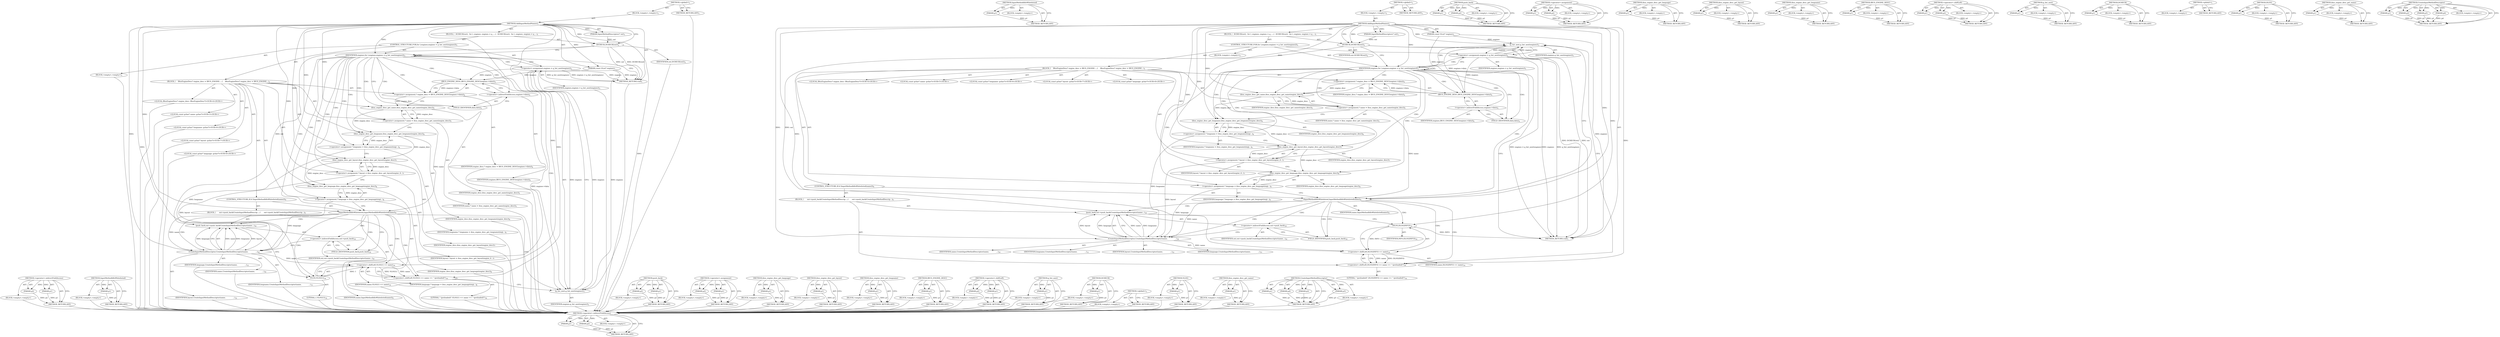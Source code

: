 digraph "CreateInputMethodDescriptor" {
vulnerable_110 [label=<(METHOD,&lt;operator&gt;.indirectFieldAccess)>];
vulnerable_111 [label=<(PARAM,p1)>];
vulnerable_112 [label=<(PARAM,p2)>];
vulnerable_113 [label=<(BLOCK,&lt;empty&gt;,&lt;empty&gt;)>];
vulnerable_114 [label=<(METHOD_RETURN,ANY)>];
vulnerable_131 [label=<(METHOD,InputMethodIdIsWhitelisted)>];
vulnerable_132 [label=<(PARAM,p1)>];
vulnerable_133 [label=<(BLOCK,&lt;empty&gt;,&lt;empty&gt;)>];
vulnerable_134 [label=<(METHOD_RETURN,ANY)>];
vulnerable_6 [label=<(METHOD,&lt;global&gt;)<SUB>1</SUB>>];
vulnerable_7 [label=<(BLOCK,&lt;empty&gt;,&lt;empty&gt;)<SUB>1</SUB>>];
vulnerable_8 [label=<(METHOD,AddInputMethodNames)<SUB>1</SUB>>];
vulnerable_9 [label=<(PARAM,const GList* engines)<SUB>1</SUB>>];
vulnerable_10 [label=<(PARAM,InputMethodDescriptors* out)<SUB>1</SUB>>];
vulnerable_11 [label=<(BLOCK,{
  DCHECK(out);
  for (; engines; engines = g_...,{
  DCHECK(out);
  for (; engines; engines = g_...)<SUB>1</SUB>>];
vulnerable_12 [label=<(DCHECK,DCHECK(out))<SUB>2</SUB>>];
vulnerable_13 [label=<(IDENTIFIER,out,DCHECK(out))<SUB>2</SUB>>];
vulnerable_14 [label=<(CONTROL_STRUCTURE,FOR,for (;engines;engines = g_list_next(engines)))<SUB>3</SUB>>];
vulnerable_15 [label=<(BLOCK,&lt;empty&gt;,&lt;empty&gt;)<SUB>3</SUB>>];
vulnerable_16 [label=<(IDENTIFIER,engines,for (;engines;engines = g_list_next(engines)))<SUB>3</SUB>>];
vulnerable_17 [label=<(&lt;operator&gt;.assignment,engines = g_list_next(engines))<SUB>3</SUB>>];
vulnerable_18 [label=<(IDENTIFIER,engines,engines = g_list_next(engines))<SUB>3</SUB>>];
vulnerable_19 [label=<(g_list_next,g_list_next(engines))<SUB>3</SUB>>];
vulnerable_20 [label=<(IDENTIFIER,engines,g_list_next(engines))<SUB>3</SUB>>];
vulnerable_21 [label=<(BLOCK,{
    IBusEngineDesc* engine_desc = IBUS_ENGINE...,{
    IBusEngineDesc* engine_desc = IBUS_ENGINE...)<SUB>3</SUB>>];
vulnerable_22 [label="<(LOCAL,IBusEngineDesc* engine_desc: IBusEngineDesc*)<SUB>4</SUB>>"];
vulnerable_23 [label=<(&lt;operator&gt;.assignment,* engine_desc = IBUS_ENGINE_DESC(engines-&gt;data))<SUB>4</SUB>>];
vulnerable_24 [label=<(IDENTIFIER,engine_desc,* engine_desc = IBUS_ENGINE_DESC(engines-&gt;data))<SUB>4</SUB>>];
vulnerable_25 [label=<(IBUS_ENGINE_DESC,IBUS_ENGINE_DESC(engines-&gt;data))<SUB>4</SUB>>];
vulnerable_26 [label=<(&lt;operator&gt;.indirectFieldAccess,engines-&gt;data)<SUB>4</SUB>>];
vulnerable_27 [label=<(IDENTIFIER,engines,IBUS_ENGINE_DESC(engines-&gt;data))<SUB>4</SUB>>];
vulnerable_28 [label=<(FIELD_IDENTIFIER,data,data)<SUB>4</SUB>>];
vulnerable_29 [label="<(LOCAL,const gchar* name: gchar*)<SUB>5</SUB>>"];
vulnerable_30 [label=<(&lt;operator&gt;.assignment,* name = ibus_engine_desc_get_name(engine_desc))<SUB>5</SUB>>];
vulnerable_31 [label=<(IDENTIFIER,name,* name = ibus_engine_desc_get_name(engine_desc))<SUB>5</SUB>>];
vulnerable_32 [label=<(ibus_engine_desc_get_name,ibus_engine_desc_get_name(engine_desc))<SUB>5</SUB>>];
vulnerable_33 [label=<(IDENTIFIER,engine_desc,ibus_engine_desc_get_name(engine_desc))<SUB>5</SUB>>];
vulnerable_34 [label="<(LOCAL,const gchar* longname: gchar*)<SUB>6</SUB>>"];
vulnerable_35 [label=<(&lt;operator&gt;.assignment,* longname = ibus_engine_desc_get_longname(engi...)<SUB>6</SUB>>];
vulnerable_36 [label=<(IDENTIFIER,longname,* longname = ibus_engine_desc_get_longname(engi...)<SUB>6</SUB>>];
vulnerable_37 [label=<(ibus_engine_desc_get_longname,ibus_engine_desc_get_longname(engine_desc))<SUB>6</SUB>>];
vulnerable_38 [label=<(IDENTIFIER,engine_desc,ibus_engine_desc_get_longname(engine_desc))<SUB>6</SUB>>];
vulnerable_39 [label="<(LOCAL,const gchar* layout: gchar*)<SUB>7</SUB>>"];
vulnerable_40 [label=<(&lt;operator&gt;.assignment,* layout = ibus_engine_desc_get_layout(engine_d...)<SUB>7</SUB>>];
vulnerable_41 [label=<(IDENTIFIER,layout,* layout = ibus_engine_desc_get_layout(engine_d...)<SUB>7</SUB>>];
vulnerable_42 [label=<(ibus_engine_desc_get_layout,ibus_engine_desc_get_layout(engine_desc))<SUB>7</SUB>>];
vulnerable_43 [label=<(IDENTIFIER,engine_desc,ibus_engine_desc_get_layout(engine_desc))<SUB>7</SUB>>];
vulnerable_44 [label="<(LOCAL,const gchar* language: gchar*)<SUB>8</SUB>>"];
vulnerable_45 [label=<(&lt;operator&gt;.assignment,* language = ibus_engine_desc_get_language(engi...)<SUB>8</SUB>>];
vulnerable_46 [label=<(IDENTIFIER,language,* language = ibus_engine_desc_get_language(engi...)<SUB>8</SUB>>];
vulnerable_47 [label=<(ibus_engine_desc_get_language,ibus_engine_desc_get_language(engine_desc))<SUB>8</SUB>>];
vulnerable_48 [label=<(IDENTIFIER,engine_desc,ibus_engine_desc_get_language(engine_desc))<SUB>8</SUB>>];
vulnerable_49 [label=<(CONTROL_STRUCTURE,IF,if (InputMethodIdIsWhitelisted(name)))<SUB>9</SUB>>];
vulnerable_50 [label=<(InputMethodIdIsWhitelisted,InputMethodIdIsWhitelisted(name))<SUB>9</SUB>>];
vulnerable_51 [label=<(IDENTIFIER,name,InputMethodIdIsWhitelisted(name))<SUB>9</SUB>>];
vulnerable_52 [label=<(BLOCK,{
      out-&gt;push_back(CreateInputMethodDescrip...,{
      out-&gt;push_back(CreateInputMethodDescrip...)<SUB>9</SUB>>];
vulnerable_53 [label=<(push_back,out-&gt;push_back(CreateInputMethodDescriptor(name...)<SUB>10</SUB>>];
vulnerable_54 [label=<(&lt;operator&gt;.indirectFieldAccess,out-&gt;push_back)<SUB>10</SUB>>];
vulnerable_55 [label=<(IDENTIFIER,out,out-&gt;push_back(CreateInputMethodDescriptor(name...)<SUB>10</SUB>>];
vulnerable_56 [label=<(FIELD_IDENTIFIER,push_back,push_back)<SUB>10</SUB>>];
vulnerable_57 [label=<(CreateInputMethodDescriptor,CreateInputMethodDescriptor(name,
             ...)<SUB>10</SUB>>];
vulnerable_58 [label=<(IDENTIFIER,name,CreateInputMethodDescriptor(name,
             ...)<SUB>10</SUB>>];
vulnerable_59 [label=<(IDENTIFIER,longname,CreateInputMethodDescriptor(name,
             ...)<SUB>11</SUB>>];
vulnerable_60 [label=<(IDENTIFIER,layout,CreateInputMethodDescriptor(name,
             ...)<SUB>12</SUB>>];
vulnerable_61 [label=<(IDENTIFIER,language,CreateInputMethodDescriptor(name,
             ...)<SUB>13</SUB>>];
vulnerable_62 [label=<(&lt;operator&gt;.shiftLeft,DLOG(INFO) &lt;&lt; name &lt;&lt; &quot; (preloaded)&quot;)<SUB>14</SUB>>];
vulnerable_63 [label=<(&lt;operator&gt;.shiftLeft,DLOG(INFO) &lt;&lt; name)<SUB>14</SUB>>];
vulnerable_64 [label=<(DLOG,DLOG(INFO))<SUB>14</SUB>>];
vulnerable_65 [label=<(IDENTIFIER,INFO,DLOG(INFO))<SUB>14</SUB>>];
vulnerable_66 [label=<(IDENTIFIER,name,DLOG(INFO) &lt;&lt; name)<SUB>14</SUB>>];
vulnerable_67 [label=<(LITERAL,&quot; (preloaded)&quot;,DLOG(INFO) &lt;&lt; name &lt;&lt; &quot; (preloaded)&quot;)<SUB>14</SUB>>];
vulnerable_68 [label=<(METHOD_RETURN,void)<SUB>1</SUB>>];
vulnerable_70 [label=<(METHOD_RETURN,ANY)<SUB>1</SUB>>];
vulnerable_135 [label=<(METHOD,push_back)>];
vulnerable_136 [label=<(PARAM,p1)>];
vulnerable_137 [label=<(PARAM,p2)>];
vulnerable_138 [label=<(BLOCK,&lt;empty&gt;,&lt;empty&gt;)>];
vulnerable_139 [label=<(METHOD_RETURN,ANY)>];
vulnerable_97 [label=<(METHOD,&lt;operator&gt;.assignment)>];
vulnerable_98 [label=<(PARAM,p1)>];
vulnerable_99 [label=<(PARAM,p2)>];
vulnerable_100 [label=<(BLOCK,&lt;empty&gt;,&lt;empty&gt;)>];
vulnerable_101 [label=<(METHOD_RETURN,ANY)>];
vulnerable_127 [label=<(METHOD,ibus_engine_desc_get_language)>];
vulnerable_128 [label=<(PARAM,p1)>];
vulnerable_129 [label=<(BLOCK,&lt;empty&gt;,&lt;empty&gt;)>];
vulnerable_130 [label=<(METHOD_RETURN,ANY)>];
vulnerable_123 [label=<(METHOD,ibus_engine_desc_get_layout)>];
vulnerable_124 [label=<(PARAM,p1)>];
vulnerable_125 [label=<(BLOCK,&lt;empty&gt;,&lt;empty&gt;)>];
vulnerable_126 [label=<(METHOD_RETURN,ANY)>];
vulnerable_119 [label=<(METHOD,ibus_engine_desc_get_longname)>];
vulnerable_120 [label=<(PARAM,p1)>];
vulnerable_121 [label=<(BLOCK,&lt;empty&gt;,&lt;empty&gt;)>];
vulnerable_122 [label=<(METHOD_RETURN,ANY)>];
vulnerable_106 [label=<(METHOD,IBUS_ENGINE_DESC)>];
vulnerable_107 [label=<(PARAM,p1)>];
vulnerable_108 [label=<(BLOCK,&lt;empty&gt;,&lt;empty&gt;)>];
vulnerable_109 [label=<(METHOD_RETURN,ANY)>];
vulnerable_147 [label=<(METHOD,&lt;operator&gt;.shiftLeft)>];
vulnerable_148 [label=<(PARAM,p1)>];
vulnerable_149 [label=<(PARAM,p2)>];
vulnerable_150 [label=<(BLOCK,&lt;empty&gt;,&lt;empty&gt;)>];
vulnerable_151 [label=<(METHOD_RETURN,ANY)>];
vulnerable_102 [label=<(METHOD,g_list_next)>];
vulnerable_103 [label=<(PARAM,p1)>];
vulnerable_104 [label=<(BLOCK,&lt;empty&gt;,&lt;empty&gt;)>];
vulnerable_105 [label=<(METHOD_RETURN,ANY)>];
vulnerable_93 [label=<(METHOD,DCHECK)>];
vulnerable_94 [label=<(PARAM,p1)>];
vulnerable_95 [label=<(BLOCK,&lt;empty&gt;,&lt;empty&gt;)>];
vulnerable_96 [label=<(METHOD_RETURN,ANY)>];
vulnerable_87 [label=<(METHOD,&lt;global&gt;)<SUB>1</SUB>>];
vulnerable_88 [label=<(BLOCK,&lt;empty&gt;,&lt;empty&gt;)>];
vulnerable_89 [label=<(METHOD_RETURN,ANY)>];
vulnerable_152 [label=<(METHOD,DLOG)>];
vulnerable_153 [label=<(PARAM,p1)>];
vulnerable_154 [label=<(BLOCK,&lt;empty&gt;,&lt;empty&gt;)>];
vulnerable_155 [label=<(METHOD_RETURN,ANY)>];
vulnerable_115 [label=<(METHOD,ibus_engine_desc_get_name)>];
vulnerable_116 [label=<(PARAM,p1)>];
vulnerable_117 [label=<(BLOCK,&lt;empty&gt;,&lt;empty&gt;)>];
vulnerable_118 [label=<(METHOD_RETURN,ANY)>];
vulnerable_140 [label=<(METHOD,CreateInputMethodDescriptor)>];
vulnerable_141 [label=<(PARAM,p1)>];
vulnerable_142 [label=<(PARAM,p2)>];
vulnerable_143 [label=<(PARAM,p3)>];
vulnerable_144 [label=<(PARAM,p4)>];
vulnerable_145 [label=<(BLOCK,&lt;empty&gt;,&lt;empty&gt;)>];
vulnerable_146 [label=<(METHOD_RETURN,ANY)>];
fixed_112 [label=<(METHOD,&lt;operator&gt;.indirectFieldAccess)>];
fixed_113 [label=<(PARAM,p1)>];
fixed_114 [label=<(PARAM,p2)>];
fixed_115 [label=<(BLOCK,&lt;empty&gt;,&lt;empty&gt;)>];
fixed_116 [label=<(METHOD_RETURN,ANY)>];
fixed_133 [label=<(METHOD,InputMethodIdIsWhitelisted)>];
fixed_134 [label=<(PARAM,p1)>];
fixed_135 [label=<(BLOCK,&lt;empty&gt;,&lt;empty&gt;)>];
fixed_136 [label=<(METHOD_RETURN,ANY)>];
fixed_6 [label=<(METHOD,&lt;global&gt;)<SUB>1</SUB>>];
fixed_7 [label=<(BLOCK,&lt;empty&gt;,&lt;empty&gt;)<SUB>1</SUB>>];
fixed_8 [label=<(METHOD,AddInputMethodNames)<SUB>1</SUB>>];
fixed_9 [label=<(PARAM,const GList* engines)<SUB>1</SUB>>];
fixed_10 [label=<(PARAM,InputMethodDescriptors* out)<SUB>1</SUB>>];
fixed_11 [label=<(BLOCK,{
  DCHECK(out);
  for (; engines; engines = g_...,{
  DCHECK(out);
  for (; engines; engines = g_...)<SUB>1</SUB>>];
fixed_12 [label=<(DCHECK,DCHECK(out))<SUB>2</SUB>>];
fixed_13 [label=<(IDENTIFIER,out,DCHECK(out))<SUB>2</SUB>>];
fixed_14 [label=<(CONTROL_STRUCTURE,FOR,for (;engines;engines = g_list_next(engines)))<SUB>3</SUB>>];
fixed_15 [label=<(BLOCK,&lt;empty&gt;,&lt;empty&gt;)<SUB>3</SUB>>];
fixed_16 [label=<(IDENTIFIER,engines,for (;engines;engines = g_list_next(engines)))<SUB>3</SUB>>];
fixed_17 [label=<(&lt;operator&gt;.assignment,engines = g_list_next(engines))<SUB>3</SUB>>];
fixed_18 [label=<(IDENTIFIER,engines,engines = g_list_next(engines))<SUB>3</SUB>>];
fixed_19 [label=<(g_list_next,g_list_next(engines))<SUB>3</SUB>>];
fixed_20 [label=<(IDENTIFIER,engines,g_list_next(engines))<SUB>3</SUB>>];
fixed_21 [label=<(BLOCK,{
    IBusEngineDesc* engine_desc = IBUS_ENGINE...,{
    IBusEngineDesc* engine_desc = IBUS_ENGINE...)<SUB>3</SUB>>];
fixed_22 [label="<(LOCAL,IBusEngineDesc* engine_desc: IBusEngineDesc*)<SUB>4</SUB>>"];
fixed_23 [label=<(&lt;operator&gt;.assignment,* engine_desc = IBUS_ENGINE_DESC(engines-&gt;data))<SUB>4</SUB>>];
fixed_24 [label=<(IDENTIFIER,engine_desc,* engine_desc = IBUS_ENGINE_DESC(engines-&gt;data))<SUB>4</SUB>>];
fixed_25 [label=<(IBUS_ENGINE_DESC,IBUS_ENGINE_DESC(engines-&gt;data))<SUB>4</SUB>>];
fixed_26 [label=<(&lt;operator&gt;.indirectFieldAccess,engines-&gt;data)<SUB>4</SUB>>];
fixed_27 [label=<(IDENTIFIER,engines,IBUS_ENGINE_DESC(engines-&gt;data))<SUB>4</SUB>>];
fixed_28 [label=<(FIELD_IDENTIFIER,data,data)<SUB>4</SUB>>];
fixed_29 [label="<(LOCAL,const gchar* name: gchar*)<SUB>5</SUB>>"];
fixed_30 [label=<(&lt;operator&gt;.assignment,* name = ibus_engine_desc_get_name(engine_desc))<SUB>5</SUB>>];
fixed_31 [label=<(IDENTIFIER,name,* name = ibus_engine_desc_get_name(engine_desc))<SUB>5</SUB>>];
fixed_32 [label=<(ibus_engine_desc_get_name,ibus_engine_desc_get_name(engine_desc))<SUB>5</SUB>>];
fixed_33 [label=<(IDENTIFIER,engine_desc,ibus_engine_desc_get_name(engine_desc))<SUB>5</SUB>>];
fixed_34 [label="<(LOCAL,const gchar* longname: gchar*)<SUB>6</SUB>>"];
fixed_35 [label=<(&lt;operator&gt;.assignment,* longname = ibus_engine_desc_get_longname(engi...)<SUB>6</SUB>>];
fixed_36 [label=<(IDENTIFIER,longname,* longname = ibus_engine_desc_get_longname(engi...)<SUB>6</SUB>>];
fixed_37 [label=<(ibus_engine_desc_get_longname,ibus_engine_desc_get_longname(engine_desc))<SUB>6</SUB>>];
fixed_38 [label=<(IDENTIFIER,engine_desc,ibus_engine_desc_get_longname(engine_desc))<SUB>6</SUB>>];
fixed_39 [label="<(LOCAL,const gchar* layout: gchar*)<SUB>7</SUB>>"];
fixed_40 [label=<(&lt;operator&gt;.assignment,* layout = ibus_engine_desc_get_layout(engine_d...)<SUB>7</SUB>>];
fixed_41 [label=<(IDENTIFIER,layout,* layout = ibus_engine_desc_get_layout(engine_d...)<SUB>7</SUB>>];
fixed_42 [label=<(ibus_engine_desc_get_layout,ibus_engine_desc_get_layout(engine_desc))<SUB>7</SUB>>];
fixed_43 [label=<(IDENTIFIER,engine_desc,ibus_engine_desc_get_layout(engine_desc))<SUB>7</SUB>>];
fixed_44 [label="<(LOCAL,const gchar* language: gchar*)<SUB>8</SUB>>"];
fixed_45 [label=<(&lt;operator&gt;.assignment,* language = ibus_engine_desc_get_language(engi...)<SUB>8</SUB>>];
fixed_46 [label=<(IDENTIFIER,language,* language = ibus_engine_desc_get_language(engi...)<SUB>8</SUB>>];
fixed_47 [label=<(ibus_engine_desc_get_language,ibus_engine_desc_get_language(engine_desc))<SUB>8</SUB>>];
fixed_48 [label=<(IDENTIFIER,engine_desc,ibus_engine_desc_get_language(engine_desc))<SUB>8</SUB>>];
fixed_49 [label=<(CONTROL_STRUCTURE,IF,if (InputMethodIdIsWhitelisted(name)))<SUB>9</SUB>>];
fixed_50 [label=<(InputMethodIdIsWhitelisted,InputMethodIdIsWhitelisted(name))<SUB>9</SUB>>];
fixed_51 [label=<(IDENTIFIER,name,InputMethodIdIsWhitelisted(name))<SUB>9</SUB>>];
fixed_52 [label=<(BLOCK,{
      out-&gt;push_back(CreateInputMethodDescrip...,{
      out-&gt;push_back(CreateInputMethodDescrip...)<SUB>9</SUB>>];
fixed_53 [label=<(push_back,out-&gt;push_back(CreateInputMethodDescriptor(name...)<SUB>10</SUB>>];
fixed_54 [label=<(&lt;operator&gt;.indirectFieldAccess,out-&gt;push_back)<SUB>10</SUB>>];
fixed_55 [label=<(IDENTIFIER,out,out-&gt;push_back(CreateInputMethodDescriptor(name...)<SUB>10</SUB>>];
fixed_56 [label=<(FIELD_IDENTIFIER,push_back,push_back)<SUB>10</SUB>>];
fixed_57 [label=<(CreateInputMethodDescriptor,CreateInputMethodDescriptor(name,
             ...)<SUB>10</SUB>>];
fixed_58 [label=<(IDENTIFIER,name,CreateInputMethodDescriptor(name,
             ...)<SUB>10</SUB>>];
fixed_59 [label=<(IDENTIFIER,longname,CreateInputMethodDescriptor(name,
             ...)<SUB>11</SUB>>];
fixed_60 [label=<(IDENTIFIER,layout,CreateInputMethodDescriptor(name,
             ...)<SUB>12</SUB>>];
fixed_61 [label=<(IDENTIFIER,language,CreateInputMethodDescriptor(name,
             ...)<SUB>13</SUB>>];
fixed_62 [label=<(&lt;operator&gt;.shiftLeft,VLOG(1) &lt;&lt; name &lt;&lt; &quot; (preloaded)&quot;)<SUB>14</SUB>>];
fixed_63 [label=<(&lt;operator&gt;.shiftLeft,VLOG(1) &lt;&lt; name)<SUB>14</SUB>>];
fixed_64 [label=<(VLOG,VLOG(1))<SUB>14</SUB>>];
fixed_65 [label=<(LITERAL,1,VLOG(1))<SUB>14</SUB>>];
fixed_66 [label=<(IDENTIFIER,name,VLOG(1) &lt;&lt; name)<SUB>14</SUB>>];
fixed_67 [label=<(LITERAL,&quot; (preloaded)&quot;,VLOG(1) &lt;&lt; name &lt;&lt; &quot; (preloaded)&quot;)<SUB>14</SUB>>];
fixed_68 [label=<(METHOD_RETURN,void)<SUB>1</SUB>>];
fixed_70 [label=<(METHOD_RETURN,ANY)<SUB>1</SUB>>];
fixed_137 [label=<(METHOD,push_back)>];
fixed_138 [label=<(PARAM,p1)>];
fixed_139 [label=<(PARAM,p2)>];
fixed_140 [label=<(BLOCK,&lt;empty&gt;,&lt;empty&gt;)>];
fixed_141 [label=<(METHOD_RETURN,ANY)>];
fixed_99 [label=<(METHOD,&lt;operator&gt;.assignment)>];
fixed_100 [label=<(PARAM,p1)>];
fixed_101 [label=<(PARAM,p2)>];
fixed_102 [label=<(BLOCK,&lt;empty&gt;,&lt;empty&gt;)>];
fixed_103 [label=<(METHOD_RETURN,ANY)>];
fixed_129 [label=<(METHOD,ibus_engine_desc_get_language)>];
fixed_130 [label=<(PARAM,p1)>];
fixed_131 [label=<(BLOCK,&lt;empty&gt;,&lt;empty&gt;)>];
fixed_132 [label=<(METHOD_RETURN,ANY)>];
fixed_125 [label=<(METHOD,ibus_engine_desc_get_layout)>];
fixed_126 [label=<(PARAM,p1)>];
fixed_127 [label=<(BLOCK,&lt;empty&gt;,&lt;empty&gt;)>];
fixed_128 [label=<(METHOD_RETURN,ANY)>];
fixed_121 [label=<(METHOD,ibus_engine_desc_get_longname)>];
fixed_122 [label=<(PARAM,p1)>];
fixed_123 [label=<(BLOCK,&lt;empty&gt;,&lt;empty&gt;)>];
fixed_124 [label=<(METHOD_RETURN,ANY)>];
fixed_108 [label=<(METHOD,IBUS_ENGINE_DESC)>];
fixed_109 [label=<(PARAM,p1)>];
fixed_110 [label=<(BLOCK,&lt;empty&gt;,&lt;empty&gt;)>];
fixed_111 [label=<(METHOD_RETURN,ANY)>];
fixed_149 [label=<(METHOD,&lt;operator&gt;.shiftLeft)>];
fixed_150 [label=<(PARAM,p1)>];
fixed_151 [label=<(PARAM,p2)>];
fixed_152 [label=<(BLOCK,&lt;empty&gt;,&lt;empty&gt;)>];
fixed_153 [label=<(METHOD_RETURN,ANY)>];
fixed_104 [label=<(METHOD,g_list_next)>];
fixed_105 [label=<(PARAM,p1)>];
fixed_106 [label=<(BLOCK,&lt;empty&gt;,&lt;empty&gt;)>];
fixed_107 [label=<(METHOD_RETURN,ANY)>];
fixed_95 [label=<(METHOD,DCHECK)>];
fixed_96 [label=<(PARAM,p1)>];
fixed_97 [label=<(BLOCK,&lt;empty&gt;,&lt;empty&gt;)>];
fixed_98 [label=<(METHOD_RETURN,ANY)>];
fixed_89 [label=<(METHOD,&lt;global&gt;)<SUB>1</SUB>>];
fixed_90 [label=<(BLOCK,&lt;empty&gt;,&lt;empty&gt;)>];
fixed_91 [label=<(METHOD_RETURN,ANY)>];
fixed_154 [label=<(METHOD,VLOG)>];
fixed_155 [label=<(PARAM,p1)>];
fixed_156 [label=<(BLOCK,&lt;empty&gt;,&lt;empty&gt;)>];
fixed_157 [label=<(METHOD_RETURN,ANY)>];
fixed_117 [label=<(METHOD,ibus_engine_desc_get_name)>];
fixed_118 [label=<(PARAM,p1)>];
fixed_119 [label=<(BLOCK,&lt;empty&gt;,&lt;empty&gt;)>];
fixed_120 [label=<(METHOD_RETURN,ANY)>];
fixed_142 [label=<(METHOD,CreateInputMethodDescriptor)>];
fixed_143 [label=<(PARAM,p1)>];
fixed_144 [label=<(PARAM,p2)>];
fixed_145 [label=<(PARAM,p3)>];
fixed_146 [label=<(PARAM,p4)>];
fixed_147 [label=<(BLOCK,&lt;empty&gt;,&lt;empty&gt;)>];
fixed_148 [label=<(METHOD_RETURN,ANY)>];
vulnerable_110 -> vulnerable_111  [key=0, label="AST: "];
vulnerable_110 -> vulnerable_111  [key=1, label="DDG: "];
vulnerable_110 -> vulnerable_113  [key=0, label="AST: "];
vulnerable_110 -> vulnerable_112  [key=0, label="AST: "];
vulnerable_110 -> vulnerable_112  [key=1, label="DDG: "];
vulnerable_110 -> vulnerable_114  [key=0, label="AST: "];
vulnerable_110 -> vulnerable_114  [key=1, label="CFG: "];
vulnerable_111 -> vulnerable_114  [key=0, label="DDG: p1"];
vulnerable_112 -> vulnerable_114  [key=0, label="DDG: p2"];
vulnerable_131 -> vulnerable_132  [key=0, label="AST: "];
vulnerable_131 -> vulnerable_132  [key=1, label="DDG: "];
vulnerable_131 -> vulnerable_133  [key=0, label="AST: "];
vulnerable_131 -> vulnerable_134  [key=0, label="AST: "];
vulnerable_131 -> vulnerable_134  [key=1, label="CFG: "];
vulnerable_132 -> vulnerable_134  [key=0, label="DDG: p1"];
vulnerable_6 -> vulnerable_7  [key=0, label="AST: "];
vulnerable_6 -> vulnerable_70  [key=0, label="AST: "];
vulnerable_6 -> vulnerable_70  [key=1, label="CFG: "];
vulnerable_7 -> vulnerable_8  [key=0, label="AST: "];
vulnerable_8 -> vulnerable_9  [key=0, label="AST: "];
vulnerable_8 -> vulnerable_9  [key=1, label="DDG: "];
vulnerable_8 -> vulnerable_10  [key=0, label="AST: "];
vulnerable_8 -> vulnerable_10  [key=1, label="DDG: "];
vulnerable_8 -> vulnerable_11  [key=0, label="AST: "];
vulnerable_8 -> vulnerable_68  [key=0, label="AST: "];
vulnerable_8 -> vulnerable_12  [key=0, label="CFG: "];
vulnerable_8 -> vulnerable_12  [key=1, label="DDG: "];
vulnerable_8 -> vulnerable_16  [key=0, label="DDG: "];
vulnerable_8 -> vulnerable_19  [key=0, label="DDG: "];
vulnerable_8 -> vulnerable_32  [key=0, label="DDG: "];
vulnerable_8 -> vulnerable_37  [key=0, label="DDG: "];
vulnerable_8 -> vulnerable_42  [key=0, label="DDG: "];
vulnerable_8 -> vulnerable_47  [key=0, label="DDG: "];
vulnerable_8 -> vulnerable_50  [key=0, label="DDG: "];
vulnerable_8 -> vulnerable_62  [key=0, label="DDG: "];
vulnerable_8 -> vulnerable_57  [key=0, label="DDG: "];
vulnerable_8 -> vulnerable_63  [key=0, label="DDG: "];
vulnerable_8 -> vulnerable_64  [key=0, label="DDG: "];
vulnerable_9 -> vulnerable_68  [key=0, label="DDG: engines"];
vulnerable_9 -> vulnerable_19  [key=0, label="DDG: engines"];
vulnerable_9 -> vulnerable_25  [key=0, label="DDG: engines"];
vulnerable_10 -> vulnerable_12  [key=0, label="DDG: out"];
vulnerable_11 -> vulnerable_12  [key=0, label="AST: "];
vulnerable_11 -> vulnerable_14  [key=0, label="AST: "];
vulnerable_12 -> vulnerable_13  [key=0, label="AST: "];
vulnerable_12 -> vulnerable_16  [key=0, label="CFG: "];
vulnerable_12 -> vulnerable_68  [key=0, label="DDG: out"];
vulnerable_12 -> vulnerable_68  [key=1, label="DDG: DCHECK(out)"];
vulnerable_12 -> vulnerable_53  [key=0, label="DDG: out"];
vulnerable_14 -> vulnerable_15  [key=0, label="AST: "];
vulnerable_14 -> vulnerable_16  [key=0, label="AST: "];
vulnerable_14 -> vulnerable_17  [key=0, label="AST: "];
vulnerable_14 -> vulnerable_21  [key=0, label="AST: "];
vulnerable_16 -> vulnerable_68  [key=0, label="CFG: "];
vulnerable_16 -> vulnerable_28  [key=0, label="CFG: "];
vulnerable_16 -> vulnerable_28  [key=1, label="CDG: "];
vulnerable_16 -> vulnerable_16  [key=0, label="CDG: "];
vulnerable_16 -> vulnerable_17  [key=0, label="CDG: "];
vulnerable_16 -> vulnerable_47  [key=0, label="CDG: "];
vulnerable_16 -> vulnerable_30  [key=0, label="CDG: "];
vulnerable_16 -> vulnerable_32  [key=0, label="CDG: "];
vulnerable_16 -> vulnerable_26  [key=0, label="CDG: "];
vulnerable_16 -> vulnerable_42  [key=0, label="CDG: "];
vulnerable_16 -> vulnerable_23  [key=0, label="CDG: "];
vulnerable_16 -> vulnerable_19  [key=0, label="CDG: "];
vulnerable_16 -> vulnerable_37  [key=0, label="CDG: "];
vulnerable_16 -> vulnerable_25  [key=0, label="CDG: "];
vulnerable_16 -> vulnerable_45  [key=0, label="CDG: "];
vulnerable_16 -> vulnerable_40  [key=0, label="CDG: "];
vulnerable_16 -> vulnerable_50  [key=0, label="CDG: "];
vulnerable_16 -> vulnerable_35  [key=0, label="CDG: "];
vulnerable_17 -> vulnerable_18  [key=0, label="AST: "];
vulnerable_17 -> vulnerable_19  [key=0, label="AST: "];
vulnerable_17 -> vulnerable_19  [key=1, label="DDG: engines"];
vulnerable_17 -> vulnerable_16  [key=0, label="CFG: "];
vulnerable_17 -> vulnerable_68  [key=0, label="DDG: engines"];
vulnerable_17 -> vulnerable_68  [key=1, label="DDG: g_list_next(engines)"];
vulnerable_17 -> vulnerable_68  [key=2, label="DDG: engines = g_list_next(engines)"];
vulnerable_17 -> vulnerable_25  [key=0, label="DDG: engines"];
vulnerable_19 -> vulnerable_20  [key=0, label="AST: "];
vulnerable_19 -> vulnerable_17  [key=0, label="CFG: "];
vulnerable_19 -> vulnerable_17  [key=1, label="DDG: engines"];
vulnerable_21 -> vulnerable_22  [key=0, label="AST: "];
vulnerable_21 -> vulnerable_23  [key=0, label="AST: "];
vulnerable_21 -> vulnerable_29  [key=0, label="AST: "];
vulnerable_21 -> vulnerable_30  [key=0, label="AST: "];
vulnerable_21 -> vulnerable_34  [key=0, label="AST: "];
vulnerable_21 -> vulnerable_35  [key=0, label="AST: "];
vulnerable_21 -> vulnerable_39  [key=0, label="AST: "];
vulnerable_21 -> vulnerable_40  [key=0, label="AST: "];
vulnerable_21 -> vulnerable_44  [key=0, label="AST: "];
vulnerable_21 -> vulnerable_45  [key=0, label="AST: "];
vulnerable_21 -> vulnerable_49  [key=0, label="AST: "];
vulnerable_23 -> vulnerable_24  [key=0, label="AST: "];
vulnerable_23 -> vulnerable_25  [key=0, label="AST: "];
vulnerable_23 -> vulnerable_32  [key=0, label="CFG: "];
vulnerable_23 -> vulnerable_32  [key=1, label="DDG: engine_desc"];
vulnerable_25 -> vulnerable_26  [key=0, label="AST: "];
vulnerable_25 -> vulnerable_23  [key=0, label="CFG: "];
vulnerable_25 -> vulnerable_23  [key=1, label="DDG: engines-&gt;data"];
vulnerable_25 -> vulnerable_19  [key=0, label="DDG: engines-&gt;data"];
vulnerable_26 -> vulnerable_27  [key=0, label="AST: "];
vulnerable_26 -> vulnerable_28  [key=0, label="AST: "];
vulnerable_26 -> vulnerable_25  [key=0, label="CFG: "];
vulnerable_28 -> vulnerable_26  [key=0, label="CFG: "];
vulnerable_30 -> vulnerable_31  [key=0, label="AST: "];
vulnerable_30 -> vulnerable_32  [key=0, label="AST: "];
vulnerable_30 -> vulnerable_37  [key=0, label="CFG: "];
vulnerable_30 -> vulnerable_50  [key=0, label="DDG: name"];
vulnerable_32 -> vulnerable_33  [key=0, label="AST: "];
vulnerable_32 -> vulnerable_30  [key=0, label="CFG: "];
vulnerable_32 -> vulnerable_30  [key=1, label="DDG: engine_desc"];
vulnerable_32 -> vulnerable_37  [key=0, label="DDG: engine_desc"];
vulnerable_35 -> vulnerable_36  [key=0, label="AST: "];
vulnerable_35 -> vulnerable_37  [key=0, label="AST: "];
vulnerable_35 -> vulnerable_42  [key=0, label="CFG: "];
vulnerable_35 -> vulnerable_57  [key=0, label="DDG: longname"];
vulnerable_37 -> vulnerable_38  [key=0, label="AST: "];
vulnerable_37 -> vulnerable_35  [key=0, label="CFG: "];
vulnerable_37 -> vulnerable_35  [key=1, label="DDG: engine_desc"];
vulnerable_37 -> vulnerable_42  [key=0, label="DDG: engine_desc"];
vulnerable_40 -> vulnerable_41  [key=0, label="AST: "];
vulnerable_40 -> vulnerable_42  [key=0, label="AST: "];
vulnerable_40 -> vulnerable_47  [key=0, label="CFG: "];
vulnerable_40 -> vulnerable_57  [key=0, label="DDG: layout"];
vulnerable_42 -> vulnerable_43  [key=0, label="AST: "];
vulnerable_42 -> vulnerable_40  [key=0, label="CFG: "];
vulnerable_42 -> vulnerable_40  [key=1, label="DDG: engine_desc"];
vulnerable_42 -> vulnerable_47  [key=0, label="DDG: engine_desc"];
vulnerable_45 -> vulnerable_46  [key=0, label="AST: "];
vulnerable_45 -> vulnerable_47  [key=0, label="AST: "];
vulnerable_45 -> vulnerable_50  [key=0, label="CFG: "];
vulnerable_45 -> vulnerable_57  [key=0, label="DDG: language"];
vulnerable_47 -> vulnerable_48  [key=0, label="AST: "];
vulnerable_47 -> vulnerable_45  [key=0, label="CFG: "];
vulnerable_47 -> vulnerable_45  [key=1, label="DDG: engine_desc"];
vulnerable_49 -> vulnerable_50  [key=0, label="AST: "];
vulnerable_49 -> vulnerable_52  [key=0, label="AST: "];
vulnerable_50 -> vulnerable_51  [key=0, label="AST: "];
vulnerable_50 -> vulnerable_56  [key=0, label="CFG: "];
vulnerable_50 -> vulnerable_56  [key=1, label="CDG: "];
vulnerable_50 -> vulnerable_19  [key=0, label="CFG: "];
vulnerable_50 -> vulnerable_57  [key=0, label="DDG: name"];
vulnerable_50 -> vulnerable_57  [key=1, label="CDG: "];
vulnerable_50 -> vulnerable_64  [key=0, label="CDG: "];
vulnerable_50 -> vulnerable_53  [key=0, label="CDG: "];
vulnerable_50 -> vulnerable_63  [key=0, label="CDG: "];
vulnerable_50 -> vulnerable_54  [key=0, label="CDG: "];
vulnerable_50 -> vulnerable_62  [key=0, label="CDG: "];
vulnerable_52 -> vulnerable_53  [key=0, label="AST: "];
vulnerable_52 -> vulnerable_62  [key=0, label="AST: "];
vulnerable_53 -> vulnerable_54  [key=0, label="AST: "];
vulnerable_53 -> vulnerable_57  [key=0, label="AST: "];
vulnerable_53 -> vulnerable_64  [key=0, label="CFG: "];
vulnerable_54 -> vulnerable_55  [key=0, label="AST: "];
vulnerable_54 -> vulnerable_56  [key=0, label="AST: "];
vulnerable_54 -> vulnerable_57  [key=0, label="CFG: "];
vulnerable_56 -> vulnerable_54  [key=0, label="CFG: "];
vulnerable_57 -> vulnerable_58  [key=0, label="AST: "];
vulnerable_57 -> vulnerable_59  [key=0, label="AST: "];
vulnerable_57 -> vulnerable_60  [key=0, label="AST: "];
vulnerable_57 -> vulnerable_61  [key=0, label="AST: "];
vulnerable_57 -> vulnerable_53  [key=0, label="CFG: "];
vulnerable_57 -> vulnerable_53  [key=1, label="DDG: name"];
vulnerable_57 -> vulnerable_53  [key=2, label="DDG: longname"];
vulnerable_57 -> vulnerable_53  [key=3, label="DDG: layout"];
vulnerable_57 -> vulnerable_53  [key=4, label="DDG: language"];
vulnerable_57 -> vulnerable_63  [key=0, label="DDG: name"];
vulnerable_62 -> vulnerable_63  [key=0, label="AST: "];
vulnerable_62 -> vulnerable_67  [key=0, label="AST: "];
vulnerable_62 -> vulnerable_19  [key=0, label="CFG: "];
vulnerable_63 -> vulnerable_64  [key=0, label="AST: "];
vulnerable_63 -> vulnerable_66  [key=0, label="AST: "];
vulnerable_63 -> vulnerable_62  [key=0, label="CFG: "];
vulnerable_63 -> vulnerable_62  [key=1, label="DDG: DLOG(INFO)"];
vulnerable_63 -> vulnerable_62  [key=2, label="DDG: name"];
vulnerable_64 -> vulnerable_65  [key=0, label="AST: "];
vulnerable_64 -> vulnerable_63  [key=0, label="CFG: "];
vulnerable_64 -> vulnerable_63  [key=1, label="DDG: INFO"];
vulnerable_64 -> vulnerable_68  [key=0, label="DDG: INFO"];
vulnerable_135 -> vulnerable_136  [key=0, label="AST: "];
vulnerable_135 -> vulnerable_136  [key=1, label="DDG: "];
vulnerable_135 -> vulnerable_138  [key=0, label="AST: "];
vulnerable_135 -> vulnerable_137  [key=0, label="AST: "];
vulnerable_135 -> vulnerable_137  [key=1, label="DDG: "];
vulnerable_135 -> vulnerable_139  [key=0, label="AST: "];
vulnerable_135 -> vulnerable_139  [key=1, label="CFG: "];
vulnerable_136 -> vulnerable_139  [key=0, label="DDG: p1"];
vulnerable_137 -> vulnerable_139  [key=0, label="DDG: p2"];
vulnerable_97 -> vulnerable_98  [key=0, label="AST: "];
vulnerable_97 -> vulnerable_98  [key=1, label="DDG: "];
vulnerable_97 -> vulnerable_100  [key=0, label="AST: "];
vulnerable_97 -> vulnerable_99  [key=0, label="AST: "];
vulnerable_97 -> vulnerable_99  [key=1, label="DDG: "];
vulnerable_97 -> vulnerable_101  [key=0, label="AST: "];
vulnerable_97 -> vulnerable_101  [key=1, label="CFG: "];
vulnerable_98 -> vulnerable_101  [key=0, label="DDG: p1"];
vulnerable_99 -> vulnerable_101  [key=0, label="DDG: p2"];
vulnerable_127 -> vulnerable_128  [key=0, label="AST: "];
vulnerable_127 -> vulnerable_128  [key=1, label="DDG: "];
vulnerable_127 -> vulnerable_129  [key=0, label="AST: "];
vulnerable_127 -> vulnerable_130  [key=0, label="AST: "];
vulnerable_127 -> vulnerable_130  [key=1, label="CFG: "];
vulnerable_128 -> vulnerable_130  [key=0, label="DDG: p1"];
vulnerable_123 -> vulnerable_124  [key=0, label="AST: "];
vulnerable_123 -> vulnerable_124  [key=1, label="DDG: "];
vulnerable_123 -> vulnerable_125  [key=0, label="AST: "];
vulnerable_123 -> vulnerable_126  [key=0, label="AST: "];
vulnerable_123 -> vulnerable_126  [key=1, label="CFG: "];
vulnerable_124 -> vulnerable_126  [key=0, label="DDG: p1"];
vulnerable_119 -> vulnerable_120  [key=0, label="AST: "];
vulnerable_119 -> vulnerable_120  [key=1, label="DDG: "];
vulnerable_119 -> vulnerable_121  [key=0, label="AST: "];
vulnerable_119 -> vulnerable_122  [key=0, label="AST: "];
vulnerable_119 -> vulnerable_122  [key=1, label="CFG: "];
vulnerable_120 -> vulnerable_122  [key=0, label="DDG: p1"];
vulnerable_106 -> vulnerable_107  [key=0, label="AST: "];
vulnerable_106 -> vulnerable_107  [key=1, label="DDG: "];
vulnerable_106 -> vulnerable_108  [key=0, label="AST: "];
vulnerable_106 -> vulnerable_109  [key=0, label="AST: "];
vulnerable_106 -> vulnerable_109  [key=1, label="CFG: "];
vulnerable_107 -> vulnerable_109  [key=0, label="DDG: p1"];
vulnerable_147 -> vulnerable_148  [key=0, label="AST: "];
vulnerable_147 -> vulnerable_148  [key=1, label="DDG: "];
vulnerable_147 -> vulnerable_150  [key=0, label="AST: "];
vulnerable_147 -> vulnerable_149  [key=0, label="AST: "];
vulnerable_147 -> vulnerable_149  [key=1, label="DDG: "];
vulnerable_147 -> vulnerable_151  [key=0, label="AST: "];
vulnerable_147 -> vulnerable_151  [key=1, label="CFG: "];
vulnerable_148 -> vulnerable_151  [key=0, label="DDG: p1"];
vulnerable_149 -> vulnerable_151  [key=0, label="DDG: p2"];
vulnerable_102 -> vulnerable_103  [key=0, label="AST: "];
vulnerable_102 -> vulnerable_103  [key=1, label="DDG: "];
vulnerable_102 -> vulnerable_104  [key=0, label="AST: "];
vulnerable_102 -> vulnerable_105  [key=0, label="AST: "];
vulnerable_102 -> vulnerable_105  [key=1, label="CFG: "];
vulnerable_103 -> vulnerable_105  [key=0, label="DDG: p1"];
vulnerable_93 -> vulnerable_94  [key=0, label="AST: "];
vulnerable_93 -> vulnerable_94  [key=1, label="DDG: "];
vulnerable_93 -> vulnerable_95  [key=0, label="AST: "];
vulnerable_93 -> vulnerable_96  [key=0, label="AST: "];
vulnerable_93 -> vulnerable_96  [key=1, label="CFG: "];
vulnerable_94 -> vulnerable_96  [key=0, label="DDG: p1"];
vulnerable_87 -> vulnerable_88  [key=0, label="AST: "];
vulnerable_87 -> vulnerable_89  [key=0, label="AST: "];
vulnerable_87 -> vulnerable_89  [key=1, label="CFG: "];
vulnerable_152 -> vulnerable_153  [key=0, label="AST: "];
vulnerable_152 -> vulnerable_153  [key=1, label="DDG: "];
vulnerable_152 -> vulnerable_154  [key=0, label="AST: "];
vulnerable_152 -> vulnerable_155  [key=0, label="AST: "];
vulnerable_152 -> vulnerable_155  [key=1, label="CFG: "];
vulnerable_153 -> vulnerable_155  [key=0, label="DDG: p1"];
vulnerable_115 -> vulnerable_116  [key=0, label="AST: "];
vulnerable_115 -> vulnerable_116  [key=1, label="DDG: "];
vulnerable_115 -> vulnerable_117  [key=0, label="AST: "];
vulnerable_115 -> vulnerable_118  [key=0, label="AST: "];
vulnerable_115 -> vulnerable_118  [key=1, label="CFG: "];
vulnerable_116 -> vulnerable_118  [key=0, label="DDG: p1"];
vulnerable_140 -> vulnerable_141  [key=0, label="AST: "];
vulnerable_140 -> vulnerable_141  [key=1, label="DDG: "];
vulnerable_140 -> vulnerable_145  [key=0, label="AST: "];
vulnerable_140 -> vulnerable_142  [key=0, label="AST: "];
vulnerable_140 -> vulnerable_142  [key=1, label="DDG: "];
vulnerable_140 -> vulnerable_146  [key=0, label="AST: "];
vulnerable_140 -> vulnerable_146  [key=1, label="CFG: "];
vulnerable_140 -> vulnerable_143  [key=0, label="AST: "];
vulnerable_140 -> vulnerable_143  [key=1, label="DDG: "];
vulnerable_140 -> vulnerable_144  [key=0, label="AST: "];
vulnerable_140 -> vulnerable_144  [key=1, label="DDG: "];
vulnerable_141 -> vulnerable_146  [key=0, label="DDG: p1"];
vulnerable_142 -> vulnerable_146  [key=0, label="DDG: p2"];
vulnerable_143 -> vulnerable_146  [key=0, label="DDG: p3"];
vulnerable_144 -> vulnerable_146  [key=0, label="DDG: p4"];
fixed_112 -> fixed_113  [key=0, label="AST: "];
fixed_112 -> fixed_113  [key=1, label="DDG: "];
fixed_112 -> fixed_115  [key=0, label="AST: "];
fixed_112 -> fixed_114  [key=0, label="AST: "];
fixed_112 -> fixed_114  [key=1, label="DDG: "];
fixed_112 -> fixed_116  [key=0, label="AST: "];
fixed_112 -> fixed_116  [key=1, label="CFG: "];
fixed_113 -> fixed_116  [key=0, label="DDG: p1"];
fixed_114 -> fixed_116  [key=0, label="DDG: p2"];
fixed_115 -> vulnerable_110  [key=0];
fixed_116 -> vulnerable_110  [key=0];
fixed_133 -> fixed_134  [key=0, label="AST: "];
fixed_133 -> fixed_134  [key=1, label="DDG: "];
fixed_133 -> fixed_135  [key=0, label="AST: "];
fixed_133 -> fixed_136  [key=0, label="AST: "];
fixed_133 -> fixed_136  [key=1, label="CFG: "];
fixed_134 -> fixed_136  [key=0, label="DDG: p1"];
fixed_135 -> vulnerable_110  [key=0];
fixed_136 -> vulnerable_110  [key=0];
fixed_6 -> fixed_7  [key=0, label="AST: "];
fixed_6 -> fixed_70  [key=0, label="AST: "];
fixed_6 -> fixed_70  [key=1, label="CFG: "];
fixed_7 -> fixed_8  [key=0, label="AST: "];
fixed_8 -> fixed_9  [key=0, label="AST: "];
fixed_8 -> fixed_9  [key=1, label="DDG: "];
fixed_8 -> fixed_10  [key=0, label="AST: "];
fixed_8 -> fixed_10  [key=1, label="DDG: "];
fixed_8 -> fixed_11  [key=0, label="AST: "];
fixed_8 -> fixed_68  [key=0, label="AST: "];
fixed_8 -> fixed_12  [key=0, label="CFG: "];
fixed_8 -> fixed_12  [key=1, label="DDG: "];
fixed_8 -> fixed_16  [key=0, label="DDG: "];
fixed_8 -> fixed_19  [key=0, label="DDG: "];
fixed_8 -> fixed_32  [key=0, label="DDG: "];
fixed_8 -> fixed_37  [key=0, label="DDG: "];
fixed_8 -> fixed_42  [key=0, label="DDG: "];
fixed_8 -> fixed_47  [key=0, label="DDG: "];
fixed_8 -> fixed_50  [key=0, label="DDG: "];
fixed_8 -> fixed_62  [key=0, label="DDG: "];
fixed_8 -> fixed_57  [key=0, label="DDG: "];
fixed_8 -> fixed_63  [key=0, label="DDG: "];
fixed_8 -> fixed_64  [key=0, label="DDG: "];
fixed_9 -> fixed_68  [key=0, label="DDG: engines"];
fixed_9 -> fixed_19  [key=0, label="DDG: engines"];
fixed_9 -> fixed_25  [key=0, label="DDG: engines"];
fixed_10 -> fixed_12  [key=0, label="DDG: out"];
fixed_11 -> fixed_12  [key=0, label="AST: "];
fixed_11 -> fixed_14  [key=0, label="AST: "];
fixed_12 -> fixed_13  [key=0, label="AST: "];
fixed_12 -> fixed_16  [key=0, label="CFG: "];
fixed_12 -> fixed_68  [key=0, label="DDG: out"];
fixed_12 -> fixed_68  [key=1, label="DDG: DCHECK(out)"];
fixed_12 -> fixed_53  [key=0, label="DDG: out"];
fixed_13 -> vulnerable_110  [key=0];
fixed_14 -> fixed_15  [key=0, label="AST: "];
fixed_14 -> fixed_16  [key=0, label="AST: "];
fixed_14 -> fixed_17  [key=0, label="AST: "];
fixed_14 -> fixed_21  [key=0, label="AST: "];
fixed_15 -> vulnerable_110  [key=0];
fixed_16 -> fixed_68  [key=0, label="CFG: "];
fixed_16 -> fixed_28  [key=0, label="CFG: "];
fixed_16 -> fixed_28  [key=1, label="CDG: "];
fixed_16 -> fixed_16  [key=0, label="CDG: "];
fixed_16 -> fixed_17  [key=0, label="CDG: "];
fixed_16 -> fixed_47  [key=0, label="CDG: "];
fixed_16 -> fixed_30  [key=0, label="CDG: "];
fixed_16 -> fixed_32  [key=0, label="CDG: "];
fixed_16 -> fixed_26  [key=0, label="CDG: "];
fixed_16 -> fixed_42  [key=0, label="CDG: "];
fixed_16 -> fixed_23  [key=0, label="CDG: "];
fixed_16 -> fixed_19  [key=0, label="CDG: "];
fixed_16 -> fixed_37  [key=0, label="CDG: "];
fixed_16 -> fixed_25  [key=0, label="CDG: "];
fixed_16 -> fixed_45  [key=0, label="CDG: "];
fixed_16 -> fixed_40  [key=0, label="CDG: "];
fixed_16 -> fixed_50  [key=0, label="CDG: "];
fixed_16 -> fixed_35  [key=0, label="CDG: "];
fixed_17 -> fixed_18  [key=0, label="AST: "];
fixed_17 -> fixed_19  [key=0, label="AST: "];
fixed_17 -> fixed_19  [key=1, label="DDG: engines"];
fixed_17 -> fixed_16  [key=0, label="CFG: "];
fixed_17 -> fixed_68  [key=0, label="DDG: engines"];
fixed_17 -> fixed_68  [key=1, label="DDG: g_list_next(engines)"];
fixed_17 -> fixed_68  [key=2, label="DDG: engines = g_list_next(engines)"];
fixed_17 -> fixed_25  [key=0, label="DDG: engines"];
fixed_18 -> vulnerable_110  [key=0];
fixed_19 -> fixed_20  [key=0, label="AST: "];
fixed_19 -> fixed_17  [key=0, label="CFG: "];
fixed_19 -> fixed_17  [key=1, label="DDG: engines"];
fixed_20 -> vulnerable_110  [key=0];
fixed_21 -> fixed_22  [key=0, label="AST: "];
fixed_21 -> fixed_23  [key=0, label="AST: "];
fixed_21 -> fixed_29  [key=0, label="AST: "];
fixed_21 -> fixed_30  [key=0, label="AST: "];
fixed_21 -> fixed_34  [key=0, label="AST: "];
fixed_21 -> fixed_35  [key=0, label="AST: "];
fixed_21 -> fixed_39  [key=0, label="AST: "];
fixed_21 -> fixed_40  [key=0, label="AST: "];
fixed_21 -> fixed_44  [key=0, label="AST: "];
fixed_21 -> fixed_45  [key=0, label="AST: "];
fixed_21 -> fixed_49  [key=0, label="AST: "];
fixed_22 -> vulnerable_110  [key=0];
fixed_23 -> fixed_24  [key=0, label="AST: "];
fixed_23 -> fixed_25  [key=0, label="AST: "];
fixed_23 -> fixed_32  [key=0, label="CFG: "];
fixed_23 -> fixed_32  [key=1, label="DDG: engine_desc"];
fixed_24 -> vulnerable_110  [key=0];
fixed_25 -> fixed_26  [key=0, label="AST: "];
fixed_25 -> fixed_23  [key=0, label="CFG: "];
fixed_25 -> fixed_23  [key=1, label="DDG: engines-&gt;data"];
fixed_25 -> fixed_19  [key=0, label="DDG: engines-&gt;data"];
fixed_26 -> fixed_27  [key=0, label="AST: "];
fixed_26 -> fixed_28  [key=0, label="AST: "];
fixed_26 -> fixed_25  [key=0, label="CFG: "];
fixed_27 -> vulnerable_110  [key=0];
fixed_28 -> fixed_26  [key=0, label="CFG: "];
fixed_29 -> vulnerable_110  [key=0];
fixed_30 -> fixed_31  [key=0, label="AST: "];
fixed_30 -> fixed_32  [key=0, label="AST: "];
fixed_30 -> fixed_37  [key=0, label="CFG: "];
fixed_30 -> fixed_50  [key=0, label="DDG: name"];
fixed_31 -> vulnerable_110  [key=0];
fixed_32 -> fixed_33  [key=0, label="AST: "];
fixed_32 -> fixed_30  [key=0, label="CFG: "];
fixed_32 -> fixed_30  [key=1, label="DDG: engine_desc"];
fixed_32 -> fixed_37  [key=0, label="DDG: engine_desc"];
fixed_33 -> vulnerable_110  [key=0];
fixed_34 -> vulnerable_110  [key=0];
fixed_35 -> fixed_36  [key=0, label="AST: "];
fixed_35 -> fixed_37  [key=0, label="AST: "];
fixed_35 -> fixed_42  [key=0, label="CFG: "];
fixed_35 -> fixed_57  [key=0, label="DDG: longname"];
fixed_36 -> vulnerable_110  [key=0];
fixed_37 -> fixed_38  [key=0, label="AST: "];
fixed_37 -> fixed_35  [key=0, label="CFG: "];
fixed_37 -> fixed_35  [key=1, label="DDG: engine_desc"];
fixed_37 -> fixed_42  [key=0, label="DDG: engine_desc"];
fixed_38 -> vulnerable_110  [key=0];
fixed_39 -> vulnerable_110  [key=0];
fixed_40 -> fixed_41  [key=0, label="AST: "];
fixed_40 -> fixed_42  [key=0, label="AST: "];
fixed_40 -> fixed_47  [key=0, label="CFG: "];
fixed_40 -> fixed_57  [key=0, label="DDG: layout"];
fixed_41 -> vulnerable_110  [key=0];
fixed_42 -> fixed_43  [key=0, label="AST: "];
fixed_42 -> fixed_40  [key=0, label="CFG: "];
fixed_42 -> fixed_40  [key=1, label="DDG: engine_desc"];
fixed_42 -> fixed_47  [key=0, label="DDG: engine_desc"];
fixed_43 -> vulnerable_110  [key=0];
fixed_44 -> vulnerable_110  [key=0];
fixed_45 -> fixed_46  [key=0, label="AST: "];
fixed_45 -> fixed_47  [key=0, label="AST: "];
fixed_45 -> fixed_50  [key=0, label="CFG: "];
fixed_45 -> fixed_57  [key=0, label="DDG: language"];
fixed_46 -> vulnerable_110  [key=0];
fixed_47 -> fixed_48  [key=0, label="AST: "];
fixed_47 -> fixed_45  [key=0, label="CFG: "];
fixed_47 -> fixed_45  [key=1, label="DDG: engine_desc"];
fixed_48 -> vulnerable_110  [key=0];
fixed_49 -> fixed_50  [key=0, label="AST: "];
fixed_49 -> fixed_52  [key=0, label="AST: "];
fixed_50 -> fixed_51  [key=0, label="AST: "];
fixed_50 -> fixed_56  [key=0, label="CFG: "];
fixed_50 -> fixed_56  [key=1, label="CDG: "];
fixed_50 -> fixed_19  [key=0, label="CFG: "];
fixed_50 -> fixed_57  [key=0, label="DDG: name"];
fixed_50 -> fixed_57  [key=1, label="CDG: "];
fixed_50 -> fixed_64  [key=0, label="CDG: "];
fixed_50 -> fixed_53  [key=0, label="CDG: "];
fixed_50 -> fixed_63  [key=0, label="CDG: "];
fixed_50 -> fixed_54  [key=0, label="CDG: "];
fixed_50 -> fixed_62  [key=0, label="CDG: "];
fixed_51 -> vulnerable_110  [key=0];
fixed_52 -> fixed_53  [key=0, label="AST: "];
fixed_52 -> fixed_62  [key=0, label="AST: "];
fixed_53 -> fixed_54  [key=0, label="AST: "];
fixed_53 -> fixed_57  [key=0, label="AST: "];
fixed_53 -> fixed_64  [key=0, label="CFG: "];
fixed_54 -> fixed_55  [key=0, label="AST: "];
fixed_54 -> fixed_56  [key=0, label="AST: "];
fixed_54 -> fixed_57  [key=0, label="CFG: "];
fixed_55 -> vulnerable_110  [key=0];
fixed_56 -> fixed_54  [key=0, label="CFG: "];
fixed_57 -> fixed_58  [key=0, label="AST: "];
fixed_57 -> fixed_59  [key=0, label="AST: "];
fixed_57 -> fixed_60  [key=0, label="AST: "];
fixed_57 -> fixed_61  [key=0, label="AST: "];
fixed_57 -> fixed_53  [key=0, label="CFG: "];
fixed_57 -> fixed_53  [key=1, label="DDG: name"];
fixed_57 -> fixed_53  [key=2, label="DDG: longname"];
fixed_57 -> fixed_53  [key=3, label="DDG: layout"];
fixed_57 -> fixed_53  [key=4, label="DDG: language"];
fixed_57 -> fixed_63  [key=0, label="DDG: name"];
fixed_58 -> vulnerable_110  [key=0];
fixed_59 -> vulnerable_110  [key=0];
fixed_60 -> vulnerable_110  [key=0];
fixed_61 -> vulnerable_110  [key=0];
fixed_62 -> fixed_63  [key=0, label="AST: "];
fixed_62 -> fixed_67  [key=0, label="AST: "];
fixed_62 -> fixed_19  [key=0, label="CFG: "];
fixed_63 -> fixed_64  [key=0, label="AST: "];
fixed_63 -> fixed_66  [key=0, label="AST: "];
fixed_63 -> fixed_62  [key=0, label="CFG: "];
fixed_63 -> fixed_62  [key=1, label="DDG: VLOG(1)"];
fixed_63 -> fixed_62  [key=2, label="DDG: name"];
fixed_64 -> fixed_65  [key=0, label="AST: "];
fixed_64 -> fixed_63  [key=0, label="CFG: "];
fixed_64 -> fixed_63  [key=1, label="DDG: 1"];
fixed_65 -> vulnerable_110  [key=0];
fixed_66 -> vulnerable_110  [key=0];
fixed_67 -> vulnerable_110  [key=0];
fixed_68 -> vulnerable_110  [key=0];
fixed_70 -> vulnerable_110  [key=0];
fixed_137 -> fixed_138  [key=0, label="AST: "];
fixed_137 -> fixed_138  [key=1, label="DDG: "];
fixed_137 -> fixed_140  [key=0, label="AST: "];
fixed_137 -> fixed_139  [key=0, label="AST: "];
fixed_137 -> fixed_139  [key=1, label="DDG: "];
fixed_137 -> fixed_141  [key=0, label="AST: "];
fixed_137 -> fixed_141  [key=1, label="CFG: "];
fixed_138 -> fixed_141  [key=0, label="DDG: p1"];
fixed_139 -> fixed_141  [key=0, label="DDG: p2"];
fixed_140 -> vulnerable_110  [key=0];
fixed_141 -> vulnerable_110  [key=0];
fixed_99 -> fixed_100  [key=0, label="AST: "];
fixed_99 -> fixed_100  [key=1, label="DDG: "];
fixed_99 -> fixed_102  [key=0, label="AST: "];
fixed_99 -> fixed_101  [key=0, label="AST: "];
fixed_99 -> fixed_101  [key=1, label="DDG: "];
fixed_99 -> fixed_103  [key=0, label="AST: "];
fixed_99 -> fixed_103  [key=1, label="CFG: "];
fixed_100 -> fixed_103  [key=0, label="DDG: p1"];
fixed_101 -> fixed_103  [key=0, label="DDG: p2"];
fixed_102 -> vulnerable_110  [key=0];
fixed_103 -> vulnerable_110  [key=0];
fixed_129 -> fixed_130  [key=0, label="AST: "];
fixed_129 -> fixed_130  [key=1, label="DDG: "];
fixed_129 -> fixed_131  [key=0, label="AST: "];
fixed_129 -> fixed_132  [key=0, label="AST: "];
fixed_129 -> fixed_132  [key=1, label="CFG: "];
fixed_130 -> fixed_132  [key=0, label="DDG: p1"];
fixed_131 -> vulnerable_110  [key=0];
fixed_132 -> vulnerable_110  [key=0];
fixed_125 -> fixed_126  [key=0, label="AST: "];
fixed_125 -> fixed_126  [key=1, label="DDG: "];
fixed_125 -> fixed_127  [key=0, label="AST: "];
fixed_125 -> fixed_128  [key=0, label="AST: "];
fixed_125 -> fixed_128  [key=1, label="CFG: "];
fixed_126 -> fixed_128  [key=0, label="DDG: p1"];
fixed_127 -> vulnerable_110  [key=0];
fixed_128 -> vulnerable_110  [key=0];
fixed_121 -> fixed_122  [key=0, label="AST: "];
fixed_121 -> fixed_122  [key=1, label="DDG: "];
fixed_121 -> fixed_123  [key=0, label="AST: "];
fixed_121 -> fixed_124  [key=0, label="AST: "];
fixed_121 -> fixed_124  [key=1, label="CFG: "];
fixed_122 -> fixed_124  [key=0, label="DDG: p1"];
fixed_123 -> vulnerable_110  [key=0];
fixed_124 -> vulnerable_110  [key=0];
fixed_108 -> fixed_109  [key=0, label="AST: "];
fixed_108 -> fixed_109  [key=1, label="DDG: "];
fixed_108 -> fixed_110  [key=0, label="AST: "];
fixed_108 -> fixed_111  [key=0, label="AST: "];
fixed_108 -> fixed_111  [key=1, label="CFG: "];
fixed_109 -> fixed_111  [key=0, label="DDG: p1"];
fixed_110 -> vulnerable_110  [key=0];
fixed_111 -> vulnerable_110  [key=0];
fixed_149 -> fixed_150  [key=0, label="AST: "];
fixed_149 -> fixed_150  [key=1, label="DDG: "];
fixed_149 -> fixed_152  [key=0, label="AST: "];
fixed_149 -> fixed_151  [key=0, label="AST: "];
fixed_149 -> fixed_151  [key=1, label="DDG: "];
fixed_149 -> fixed_153  [key=0, label="AST: "];
fixed_149 -> fixed_153  [key=1, label="CFG: "];
fixed_150 -> fixed_153  [key=0, label="DDG: p1"];
fixed_151 -> fixed_153  [key=0, label="DDG: p2"];
fixed_152 -> vulnerable_110  [key=0];
fixed_153 -> vulnerable_110  [key=0];
fixed_104 -> fixed_105  [key=0, label="AST: "];
fixed_104 -> fixed_105  [key=1, label="DDG: "];
fixed_104 -> fixed_106  [key=0, label="AST: "];
fixed_104 -> fixed_107  [key=0, label="AST: "];
fixed_104 -> fixed_107  [key=1, label="CFG: "];
fixed_105 -> fixed_107  [key=0, label="DDG: p1"];
fixed_106 -> vulnerable_110  [key=0];
fixed_107 -> vulnerable_110  [key=0];
fixed_95 -> fixed_96  [key=0, label="AST: "];
fixed_95 -> fixed_96  [key=1, label="DDG: "];
fixed_95 -> fixed_97  [key=0, label="AST: "];
fixed_95 -> fixed_98  [key=0, label="AST: "];
fixed_95 -> fixed_98  [key=1, label="CFG: "];
fixed_96 -> fixed_98  [key=0, label="DDG: p1"];
fixed_97 -> vulnerable_110  [key=0];
fixed_98 -> vulnerable_110  [key=0];
fixed_89 -> fixed_90  [key=0, label="AST: "];
fixed_89 -> fixed_91  [key=0, label="AST: "];
fixed_89 -> fixed_91  [key=1, label="CFG: "];
fixed_90 -> vulnerable_110  [key=0];
fixed_91 -> vulnerable_110  [key=0];
fixed_154 -> fixed_155  [key=0, label="AST: "];
fixed_154 -> fixed_155  [key=1, label="DDG: "];
fixed_154 -> fixed_156  [key=0, label="AST: "];
fixed_154 -> fixed_157  [key=0, label="AST: "];
fixed_154 -> fixed_157  [key=1, label="CFG: "];
fixed_155 -> fixed_157  [key=0, label="DDG: p1"];
fixed_156 -> vulnerable_110  [key=0];
fixed_157 -> vulnerable_110  [key=0];
fixed_117 -> fixed_118  [key=0, label="AST: "];
fixed_117 -> fixed_118  [key=1, label="DDG: "];
fixed_117 -> fixed_119  [key=0, label="AST: "];
fixed_117 -> fixed_120  [key=0, label="AST: "];
fixed_117 -> fixed_120  [key=1, label="CFG: "];
fixed_118 -> fixed_120  [key=0, label="DDG: p1"];
fixed_119 -> vulnerable_110  [key=0];
fixed_120 -> vulnerable_110  [key=0];
fixed_142 -> fixed_143  [key=0, label="AST: "];
fixed_142 -> fixed_143  [key=1, label="DDG: "];
fixed_142 -> fixed_147  [key=0, label="AST: "];
fixed_142 -> fixed_144  [key=0, label="AST: "];
fixed_142 -> fixed_144  [key=1, label="DDG: "];
fixed_142 -> fixed_148  [key=0, label="AST: "];
fixed_142 -> fixed_148  [key=1, label="CFG: "];
fixed_142 -> fixed_145  [key=0, label="AST: "];
fixed_142 -> fixed_145  [key=1, label="DDG: "];
fixed_142 -> fixed_146  [key=0, label="AST: "];
fixed_142 -> fixed_146  [key=1, label="DDG: "];
fixed_143 -> fixed_148  [key=0, label="DDG: p1"];
fixed_144 -> fixed_148  [key=0, label="DDG: p2"];
fixed_145 -> fixed_148  [key=0, label="DDG: p3"];
fixed_146 -> fixed_148  [key=0, label="DDG: p4"];
fixed_147 -> vulnerable_110  [key=0];
fixed_148 -> vulnerable_110  [key=0];
}
